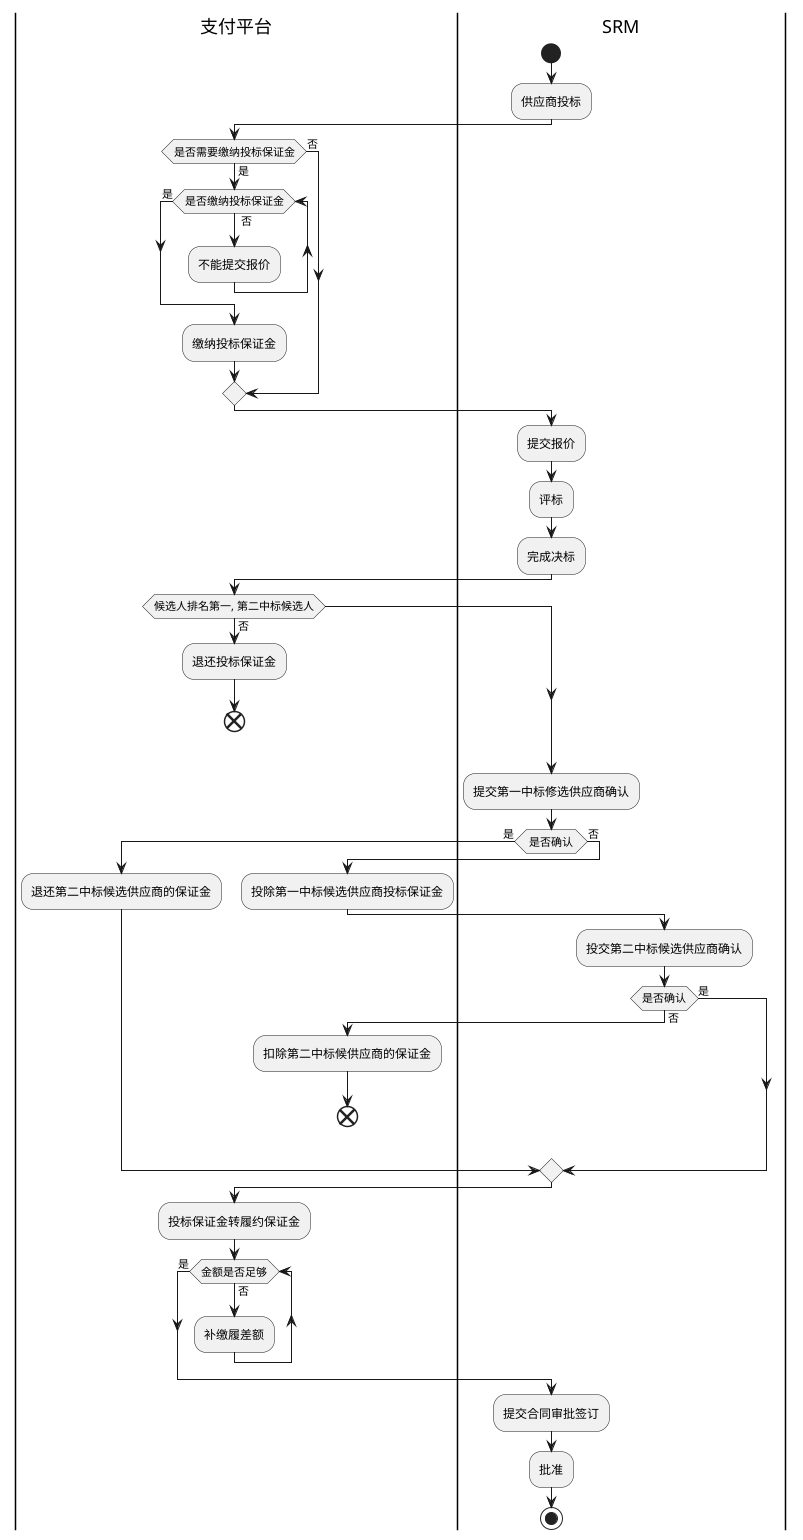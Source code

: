 @startuml
|支付平台|
|SRM|
start
:供应商投标;
|支付平台|
if (是否需要缴纳投标保证金) then (是)
    while (是否缴纳投标保证金) is ( 否 )
        :不能提交报价;
    endwhile (是)
    :缴纳投标保证金;
else (否)
endif
|SRM|
:提交报价;
:评标;
:完成决标;
|支付平台|
if (候选人排名第一, 第二中标候选人) then (否)
    :退还投标保证金;
    end
endif
|SRM|
:提交第一中标修选供应商确认;
if ( 是否确认 ) then (是)
    |支付平台|
    :退还第二中标候选供应商的保证金;
|SRM|
else (否)
    |支付平台|
    :投除第一中标候选供应商投标保证金;
    |SRM|
    :投交第二中标候选供应商确认;
    if (是否确认) then (否)
        |支付平台|
        :扣除第二中标候供应商的保证金;
        end
    else (是)
    endif
endif
:投标保证金转履约保证金;
while (金额是否足够) is (否)
    :补缴履差额;
endwhile (是)
|SRM|
:提交合同审批签订;
:批准;
stop
@enduml
